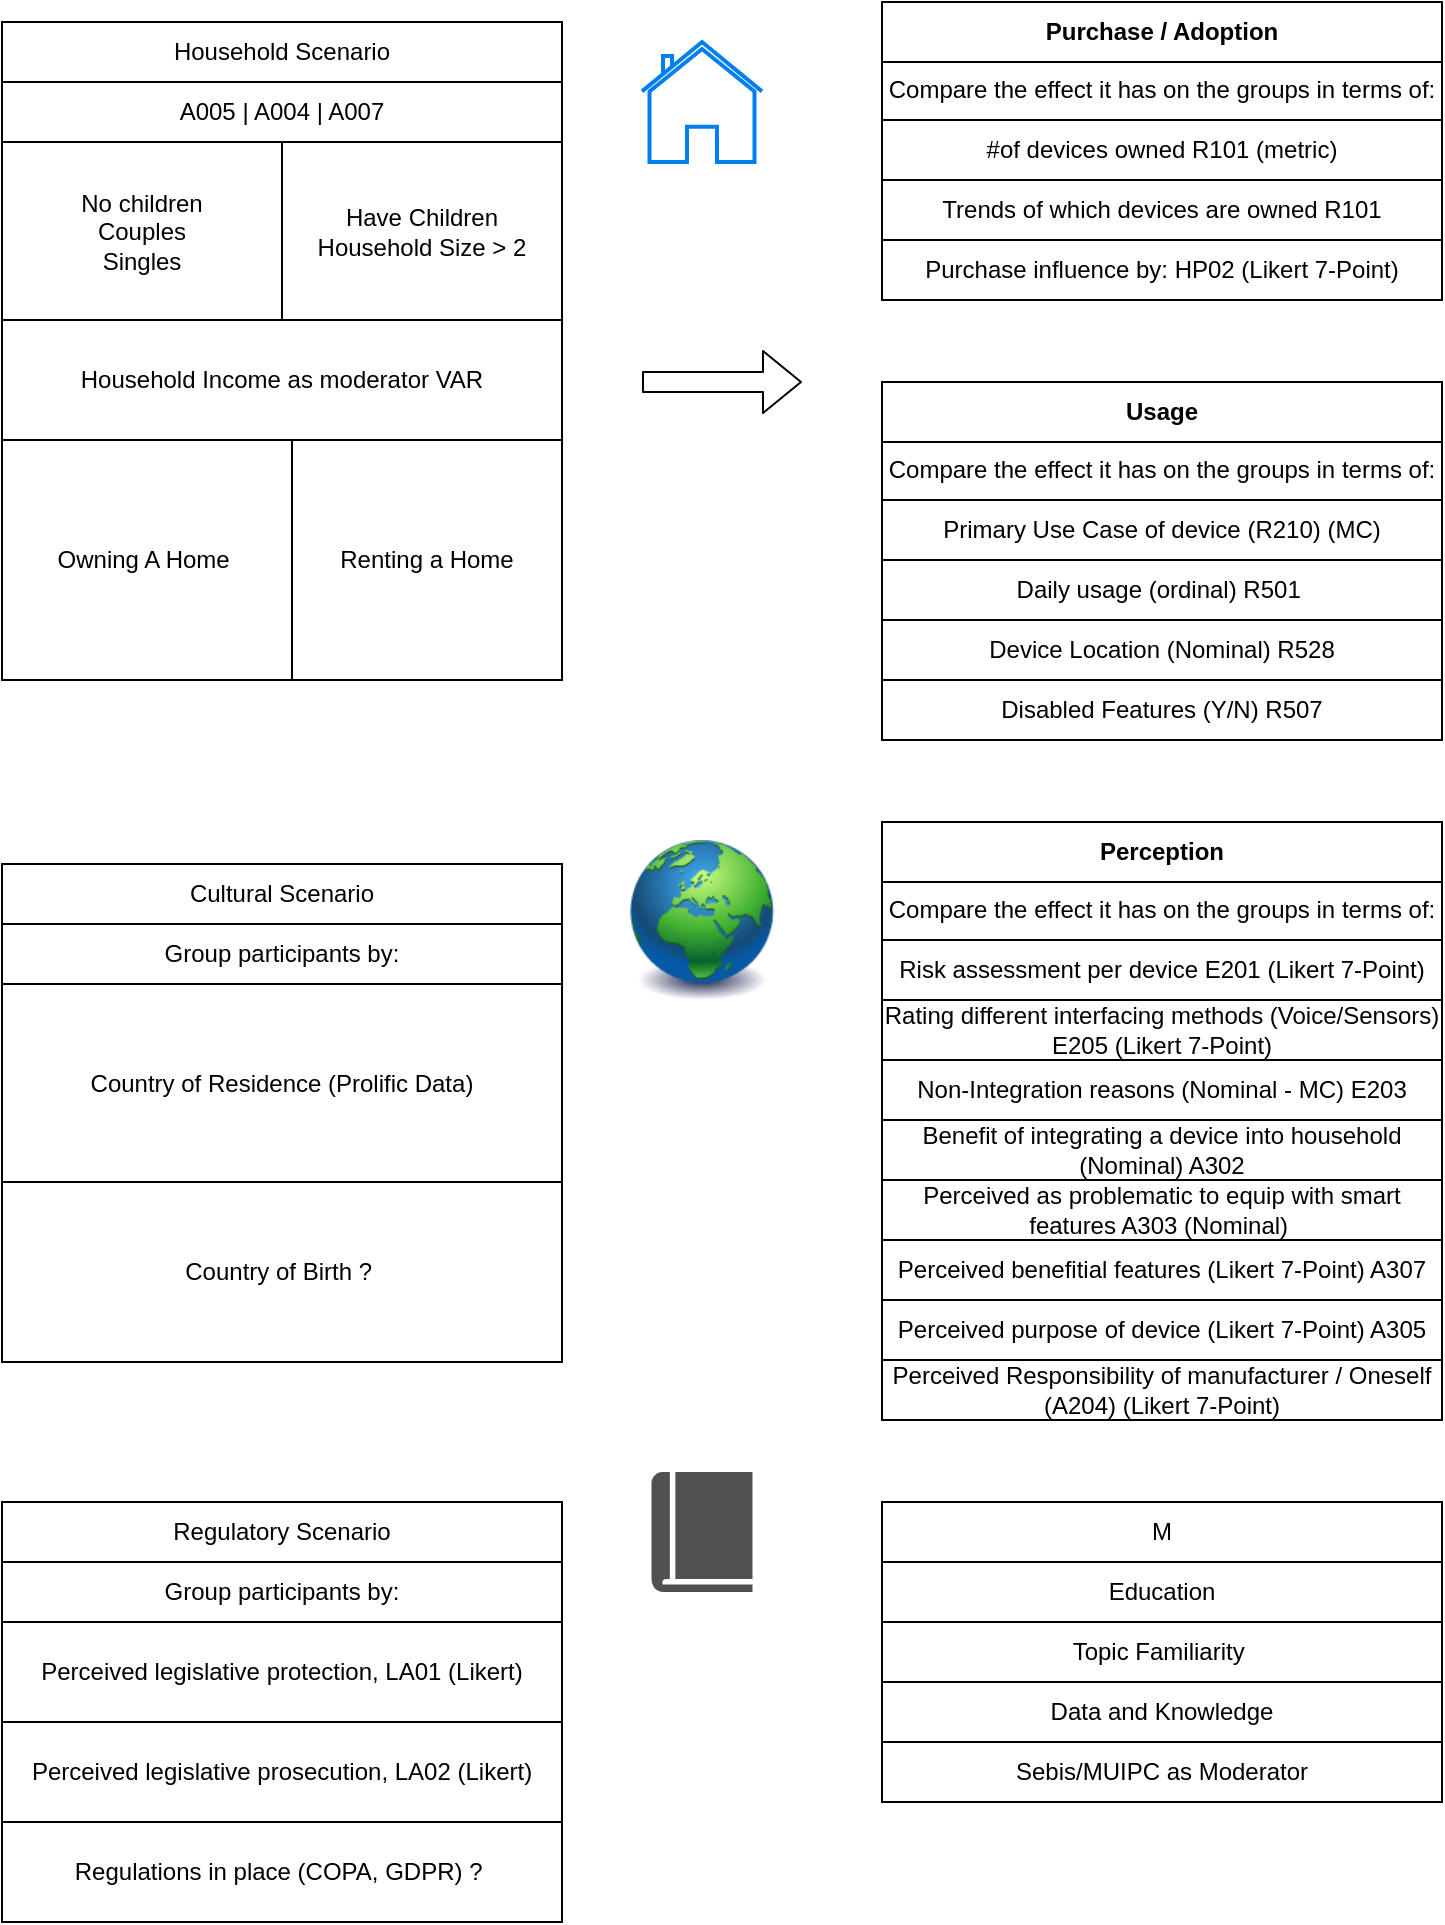 <mxfile version="12.6.5" type="device"><diagram id="S0vQETBilcG5AvU5oCq8" name="Page-1"><mxGraphModel dx="700" dy="813" grid="1" gridSize="10" guides="1" tooltips="1" connect="1" arrows="1" fold="1" page="1" pageScale="1" pageWidth="827" pageHeight="1169" math="0" shadow="0"><root><mxCell id="0"/><mxCell id="1" parent="0"/><mxCell id="VNoTsiP2LuMpy1d03wcQ-1" value="Household Scenario" style="rounded=0;whiteSpace=wrap;html=1;" vertex="1" parent="1"><mxGeometry x="40" y="20" width="280" height="30" as="geometry"/></mxCell><mxCell id="VNoTsiP2LuMpy1d03wcQ-2" value="Owning A Home&amp;nbsp;" style="rounded=0;whiteSpace=wrap;html=1;" vertex="1" parent="1"><mxGeometry x="40" y="229" width="145" height="120" as="geometry"/></mxCell><mxCell id="VNoTsiP2LuMpy1d03wcQ-3" value="" style="html=1;verticalLabelPosition=bottom;align=center;labelBackgroundColor=#ffffff;verticalAlign=top;strokeWidth=2;strokeColor=#0080F0;shadow=0;dashed=0;shape=mxgraph.ios7.icons.home;" vertex="1" parent="1"><mxGeometry x="360" y="30" width="60" height="60" as="geometry"/></mxCell><mxCell id="VNoTsiP2LuMpy1d03wcQ-4" value="No children&lt;br&gt;Couples&lt;br&gt;Singles" style="rounded=0;whiteSpace=wrap;html=1;" vertex="1" parent="1"><mxGeometry x="40" y="80" width="140" height="90" as="geometry"/></mxCell><mxCell id="VNoTsiP2LuMpy1d03wcQ-7" value="Have Children&lt;br&gt;Household Size &amp;gt; 2" style="rounded=0;whiteSpace=wrap;html=1;" vertex="1" parent="1"><mxGeometry x="180" y="80" width="140" height="90" as="geometry"/></mxCell><mxCell id="VNoTsiP2LuMpy1d03wcQ-9" value="Renting a Home" style="rounded=0;whiteSpace=wrap;html=1;" vertex="1" parent="1"><mxGeometry x="185" y="229" width="135" height="120" as="geometry"/></mxCell><mxCell id="VNoTsiP2LuMpy1d03wcQ-10" value="A005 | A004 | A007" style="rounded=0;whiteSpace=wrap;html=1;" vertex="1" parent="1"><mxGeometry x="40" y="50" width="280" height="30" as="geometry"/></mxCell><mxCell id="VNoTsiP2LuMpy1d03wcQ-11" value="Household Income as moderator VAR" style="rounded=0;whiteSpace=wrap;html=1;" vertex="1" parent="1"><mxGeometry x="40" y="169" width="280" height="60" as="geometry"/></mxCell><mxCell id="VNoTsiP2LuMpy1d03wcQ-12" value="" style="shape=flexArrow;endArrow=classic;html=1;" edge="1" parent="1"><mxGeometry width="50" height="50" relative="1" as="geometry"><mxPoint x="360" y="200" as="sourcePoint"/><mxPoint x="440" y="200" as="targetPoint"/></mxGeometry></mxCell><mxCell id="VNoTsiP2LuMpy1d03wcQ-13" value="Compare the effect it has on the groups in terms of:" style="rounded=0;whiteSpace=wrap;html=1;" vertex="1" parent="1"><mxGeometry x="480" y="39" width="280" height="30" as="geometry"/></mxCell><mxCell id="VNoTsiP2LuMpy1d03wcQ-14" value="#of devices owned R101 (metric)" style="rounded=0;whiteSpace=wrap;html=1;" vertex="1" parent="1"><mxGeometry x="480" y="69" width="280" height="30" as="geometry"/></mxCell><mxCell id="VNoTsiP2LuMpy1d03wcQ-15" value="Trends of which devices are owned R101" style="rounded=0;whiteSpace=wrap;html=1;" vertex="1" parent="1"><mxGeometry x="480" y="99" width="280" height="30" as="geometry"/></mxCell><mxCell id="VNoTsiP2LuMpy1d03wcQ-16" value="Purchase influence by: HP02 (Likert 7-Point)" style="rounded=0;whiteSpace=wrap;html=1;" vertex="1" parent="1"><mxGeometry x="480" y="129" width="280" height="30" as="geometry"/></mxCell><mxCell id="VNoTsiP2LuMpy1d03wcQ-17" value="&lt;b&gt;Purchase / Adoption&lt;/b&gt;" style="rounded=0;whiteSpace=wrap;html=1;" vertex="1" parent="1"><mxGeometry x="480" y="10" width="280" height="30" as="geometry"/></mxCell><mxCell id="VNoTsiP2LuMpy1d03wcQ-18" value="Compare the effect it has on the groups in terms of:" style="rounded=0;whiteSpace=wrap;html=1;" vertex="1" parent="1"><mxGeometry x="480" y="229" width="280" height="30" as="geometry"/></mxCell><mxCell id="VNoTsiP2LuMpy1d03wcQ-19" value="Primary Use Case of device (R210) (MC)" style="rounded=0;whiteSpace=wrap;html=1;" vertex="1" parent="1"><mxGeometry x="480" y="259" width="280" height="30" as="geometry"/></mxCell><mxCell id="VNoTsiP2LuMpy1d03wcQ-20" value="Daily usage (ordinal) R501&amp;nbsp;" style="rounded=0;whiteSpace=wrap;html=1;" vertex="1" parent="1"><mxGeometry x="480" y="289" width="280" height="30" as="geometry"/></mxCell><mxCell id="VNoTsiP2LuMpy1d03wcQ-21" value="Device Location (Nominal) R528" style="rounded=0;whiteSpace=wrap;html=1;" vertex="1" parent="1"><mxGeometry x="480" y="319" width="280" height="30" as="geometry"/></mxCell><mxCell id="VNoTsiP2LuMpy1d03wcQ-22" value="&lt;b&gt;Usage&lt;/b&gt;" style="rounded=0;whiteSpace=wrap;html=1;" vertex="1" parent="1"><mxGeometry x="480" y="200" width="280" height="30" as="geometry"/></mxCell><mxCell id="VNoTsiP2LuMpy1d03wcQ-23" value="Disabled Features (Y/N) R507" style="rounded=0;whiteSpace=wrap;html=1;" vertex="1" parent="1"><mxGeometry x="480" y="349" width="280" height="30" as="geometry"/></mxCell><mxCell id="VNoTsiP2LuMpy1d03wcQ-24" value="Compare the effect it has on the groups in terms of:" style="rounded=0;whiteSpace=wrap;html=1;" vertex="1" parent="1"><mxGeometry x="480" y="449" width="280" height="30" as="geometry"/></mxCell><mxCell id="VNoTsiP2LuMpy1d03wcQ-25" value="&lt;b&gt;Perception&lt;/b&gt;" style="rounded=0;whiteSpace=wrap;html=1;" vertex="1" parent="1"><mxGeometry x="480" y="420" width="280" height="30" as="geometry"/></mxCell><mxCell id="VNoTsiP2LuMpy1d03wcQ-26" value="Risk assessment per device E201 (Likert 7-Point)" style="rounded=0;whiteSpace=wrap;html=1;" vertex="1" parent="1"><mxGeometry x="480" y="479" width="280" height="30" as="geometry"/></mxCell><mxCell id="VNoTsiP2LuMpy1d03wcQ-27" value="Rating different interfacing methods (Voice/Sensors) E205 (Likert 7-Point)" style="rounded=0;whiteSpace=wrap;html=1;" vertex="1" parent="1"><mxGeometry x="480" y="509" width="280" height="30" as="geometry"/></mxCell><mxCell id="VNoTsiP2LuMpy1d03wcQ-28" value="Non-Integration reasons (Nominal - MC) E203" style="rounded=0;whiteSpace=wrap;html=1;" vertex="1" parent="1"><mxGeometry x="480" y="539" width="280" height="30" as="geometry"/></mxCell><mxCell id="VNoTsiP2LuMpy1d03wcQ-29" value="Benefit of integrating a device into household (Nominal) A302" style="rounded=0;whiteSpace=wrap;html=1;" vertex="1" parent="1"><mxGeometry x="480" y="569" width="280" height="30" as="geometry"/></mxCell><mxCell id="VNoTsiP2LuMpy1d03wcQ-30" value="Perceived as problematic to equip with smart features A303 (Nominal)&amp;nbsp;" style="rounded=0;whiteSpace=wrap;html=1;" vertex="1" parent="1"><mxGeometry x="480" y="599" width="280" height="30" as="geometry"/></mxCell><mxCell id="VNoTsiP2LuMpy1d03wcQ-31" value="Perceived benefitial features (Likert 7-Point) A307" style="rounded=0;whiteSpace=wrap;html=1;" vertex="1" parent="1"><mxGeometry x="480" y="629" width="280" height="30" as="geometry"/></mxCell><mxCell id="VNoTsiP2LuMpy1d03wcQ-32" value="Perceived purpose of device (Likert 7-Point) A305" style="rounded=0;whiteSpace=wrap;html=1;" vertex="1" parent="1"><mxGeometry x="480" y="659" width="280" height="30" as="geometry"/></mxCell><mxCell id="VNoTsiP2LuMpy1d03wcQ-33" value="Perceived Responsibility of manufacturer / Oneself (A204) (Likert 7-Point)" style="rounded=0;whiteSpace=wrap;html=1;" vertex="1" parent="1"><mxGeometry x="480" y="689" width="280" height="30" as="geometry"/></mxCell><mxCell id="VNoTsiP2LuMpy1d03wcQ-34" value="M&lt;span style=&quot;color: rgba(0 , 0 , 0 , 0) ; font-family: monospace ; font-size: 0px ; white-space: nowrap&quot;&gt;%3CmxGraphModel%3E%3Croot%3E%3CmxCell%20id%3D%220%22%2F%3E%3CmxCell%20id%3D%221%22%20parent%3D%220%22%2F%3E%3CmxCell%20id%3D%222%22%20value%3D%22%26lt%3Bb%26gt%3BPerception%26lt%3B%2Fb%26gt%3B%22%20style%3D%22rounded%3D0%3BwhiteSpace%3Dwrap%3Bhtml%3D1%3B%22%20vertex%3D%221%22%20parent%3D%221%22%3E%3CmxGeometry%20x%3D%22480%22%20y%3D%22420%22%20width%3D%22280%22%20height%3D%2230%22%20as%3D%22geometry%22%2F%3E%3C%2FmxCell%3E%3C%2Froot%3E%3C%2FmxGraphModel%3E&lt;/span&gt;" style="rounded=0;whiteSpace=wrap;html=1;" vertex="1" parent="1"><mxGeometry x="480" y="760" width="280" height="30" as="geometry"/></mxCell><mxCell id="VNoTsiP2LuMpy1d03wcQ-35" value="Education" style="rounded=0;whiteSpace=wrap;html=1;" vertex="1" parent="1"><mxGeometry x="480" y="790" width="280" height="30" as="geometry"/></mxCell><mxCell id="VNoTsiP2LuMpy1d03wcQ-36" value="Topic Familiarity&amp;nbsp;" style="rounded=0;whiteSpace=wrap;html=1;" vertex="1" parent="1"><mxGeometry x="480" y="820" width="280" height="30" as="geometry"/></mxCell><mxCell id="VNoTsiP2LuMpy1d03wcQ-37" value="Data and Knowledge" style="rounded=0;whiteSpace=wrap;html=1;" vertex="1" parent="1"><mxGeometry x="480" y="850" width="280" height="30" as="geometry"/></mxCell><mxCell id="VNoTsiP2LuMpy1d03wcQ-38" value="Sebis/MUIPC as Moderator" style="rounded=0;whiteSpace=wrap;html=1;" vertex="1" parent="1"><mxGeometry x="480" y="880" width="280" height="30" as="geometry"/></mxCell><mxCell id="VNoTsiP2LuMpy1d03wcQ-39" value="Cultural Scenario" style="rounded=0;whiteSpace=wrap;html=1;" vertex="1" parent="1"><mxGeometry x="40" y="441" width="280" height="30" as="geometry"/></mxCell><mxCell id="VNoTsiP2LuMpy1d03wcQ-40" value="Group participants by:&lt;span style=&quot;color: rgba(0 , 0 , 0 , 0) ; font-family: monospace ; font-size: 0px ; white-space: nowrap&quot;&gt;%3CmxGraphModel%3E%3Croot%3E%3CmxCell%20id%3D%220%22%2F%3E%3CmxCell%20id%3D%221%22%20parent%3D%220%22%2F%3E%3CmxCell%20id%3D%222%22%20value%3D%22Household%20Scenario%22%20style%3D%22rounded%3D0%3BwhiteSpace%3Dwrap%3Bhtml%3D1%3B%22%20vertex%3D%221%22%20parent%3D%221%22%3E%3CmxGeometry%20x%3D%2240%22%20y%3D%2220%22%20width%3D%22280%22%20height%3D%2230%22%20as%3D%22geometry%22%2F%3E%3C%2FmxCell%3E%3CmxCell%20id%3D%223%22%20value%3D%22A005%20%7C%20A004%20%7C%20A007%22%20style%3D%22rounded%3D0%3BwhiteSpace%3Dwrap%3Bhtml%3D1%3B%22%20vertex%3D%221%22%20parent%3D%221%22%3E%3CmxGeometry%20x%3D%2240%22%20y%3D%2250%22%20width%3D%22280%22%20height%3D%2230%22%20as%3D%22geometry%22%2F%3E%3C%2FmxCell%3E%3C%2Froot%3E%3C%2FmxGraphModel%3E&lt;/span&gt;" style="rounded=0;whiteSpace=wrap;html=1;" vertex="1" parent="1"><mxGeometry x="40" y="471" width="280" height="30" as="geometry"/></mxCell><mxCell id="VNoTsiP2LuMpy1d03wcQ-41" value="Country of Residence (Prolific Data)" style="rounded=0;whiteSpace=wrap;html=1;" vertex="1" parent="1"><mxGeometry x="40" y="501" width="280" height="99" as="geometry"/></mxCell><mxCell id="VNoTsiP2LuMpy1d03wcQ-42" value="Country of Birth ?&amp;nbsp;" style="rounded=0;whiteSpace=wrap;html=1;" vertex="1" parent="1"><mxGeometry x="40" y="600" width="280" height="90" as="geometry"/></mxCell><mxCell id="VNoTsiP2LuMpy1d03wcQ-44" value="Regulatory Scenario" style="rounded=0;whiteSpace=wrap;html=1;" vertex="1" parent="1"><mxGeometry x="40" y="760" width="280" height="30" as="geometry"/></mxCell><mxCell id="VNoTsiP2LuMpy1d03wcQ-45" value="Group participants by:&lt;span style=&quot;color: rgba(0 , 0 , 0 , 0) ; font-family: monospace ; font-size: 0px ; white-space: nowrap&quot;&gt;%3CmxGraphModel%3E%3Croot%3E%3CmxCell%20id%3D%220%22%2F%3E%3CmxCell%20id%3D%221%22%20parent%3D%220%22%2F%3E%3CmxCell%20id%3D%222%22%20value%3D%22Household%20Scenario%22%20style%3D%22rounded%3D0%3BwhiteSpace%3Dwrap%3Bhtml%3D1%3B%22%20vertex%3D%221%22%20parent%3D%221%22%3E%3CmxGeometry%20x%3D%2240%22%20y%3D%2220%22%20width%3D%22280%22%20height%3D%2230%22%20as%3D%22geometry%22%2F%3E%3C%2FmxCell%3E%3CmxCell%20id%3D%223%22%20value%3D%22A005%20%7C%20A004%20%7C%20A007%22%20style%3D%22rounded%3D0%3BwhiteSpace%3Dwrap%3Bhtml%3D1%3B%22%20vertex%3D%221%22%20parent%3D%221%22%3E%3CmxGeometry%20x%3D%2240%22%20y%3D%2250%22%20width%3D%22280%22%20height%3D%2230%22%20as%3D%22geometry%22%2F%3E%3C%2FmxCell%3E%3C%2Froot%3E%3C%2FmxGraphModel%3E&lt;/span&gt;" style="rounded=0;whiteSpace=wrap;html=1;" vertex="1" parent="1"><mxGeometry x="40" y="790" width="280" height="30" as="geometry"/></mxCell><mxCell id="VNoTsiP2LuMpy1d03wcQ-46" value="Perceived legislative protection, LA01 (Likert)" style="rounded=0;whiteSpace=wrap;html=1;" vertex="1" parent="1"><mxGeometry x="40" y="820" width="280" height="50" as="geometry"/></mxCell><mxCell id="VNoTsiP2LuMpy1d03wcQ-47" value="Perceived legislative prosecution, LA02 (Likert)" style="rounded=0;whiteSpace=wrap;html=1;" vertex="1" parent="1"><mxGeometry x="40" y="870" width="280" height="50" as="geometry"/></mxCell><mxCell id="VNoTsiP2LuMpy1d03wcQ-48" value="Regulations in place (COPA, GDPR) ?&amp;nbsp;" style="rounded=0;whiteSpace=wrap;html=1;" vertex="1" parent="1"><mxGeometry x="40" y="920" width="280" height="50" as="geometry"/></mxCell><mxCell id="VNoTsiP2LuMpy1d03wcQ-49" value="" style="image;html=1;labelBackgroundColor=#ffffff;image=img/lib/clip_art/general/Earth_globe_128x128.png" vertex="1" parent="1"><mxGeometry x="350" y="429" width="80" height="80" as="geometry"/></mxCell><mxCell id="VNoTsiP2LuMpy1d03wcQ-50" value="" style="pointerEvents=1;shadow=0;dashed=0;html=1;strokeColor=none;fillColor=#505050;labelPosition=center;verticalLabelPosition=bottom;verticalAlign=top;outlineConnect=0;align=center;shape=mxgraph.office.concepts.book_journal;" vertex="1" parent="1"><mxGeometry x="364.75" y="745" width="50.5" height="60" as="geometry"/></mxCell></root></mxGraphModel></diagram></mxfile>